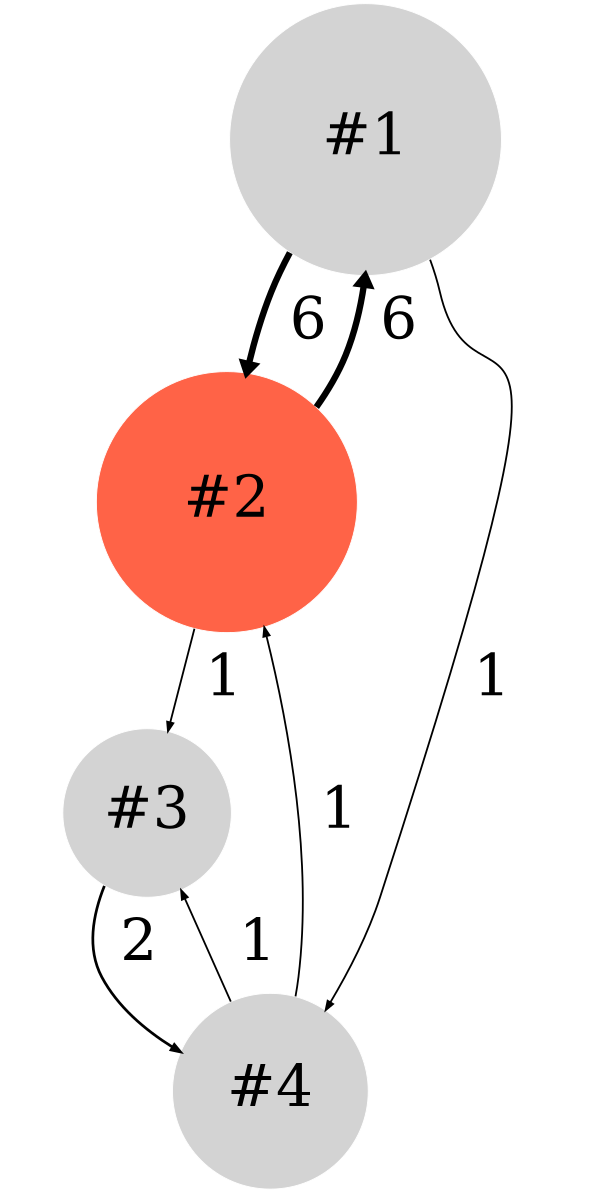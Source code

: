 digraph G {
bgcolor="#ffffff00"
ratio=2.0
graph [size="4.0,8.0", center=true];node [color=white, style=filled, fontsize=64];edge [fontsize=64];1 [label=" #1 ", shape=circle, width=4.169925, fillcolor=lightgray];
2 [label=" #2 ", shape=circle, width=4.000000, fillcolor=tomato];
3 [label=" #3 ", shape=circle, width=2.584963, fillcolor=lightgray];
4 [label=" #4 ", shape=circle, width=3.000000, fillcolor=lightgray];
1 -> 2 [label=" 6 ", color=black, style=solid, penwidth=7.000000];
1 -> 4 [label=" 1 ", color=black, style=solid, penwidth=2.000000];
2 -> 1 [label=" 6 ", color=black, style=solid, penwidth=7.000000];
2 -> 3 [label=" 1 ", color=black, style=solid, penwidth=2.000000];
3 -> 4 [label=" 2 ", color=black, style=solid, penwidth=3.000000];
4 -> 2 [label=" 1 ", color=black, style=solid, penwidth=2.000000];
4 -> 3 [label=" 1 ", color=black, style=solid, penwidth=2.000000];
}
